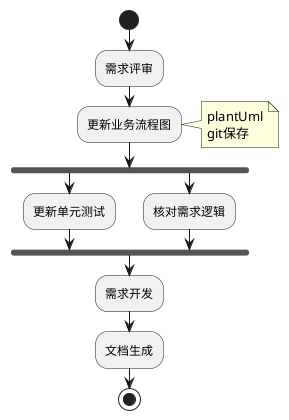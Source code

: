 @startuml
'https://plantuml.com/sequence-diagram

start
:需求评审;
:更新业务流程图;
    note right
        plantUml
        git保存
    end note
fork
    :更新单元测试;
fork again
    :核对需求逻辑;
end fork
:需求开发;
:文档生成;
stop
@enduml

@startuml
start

stop
@enduml